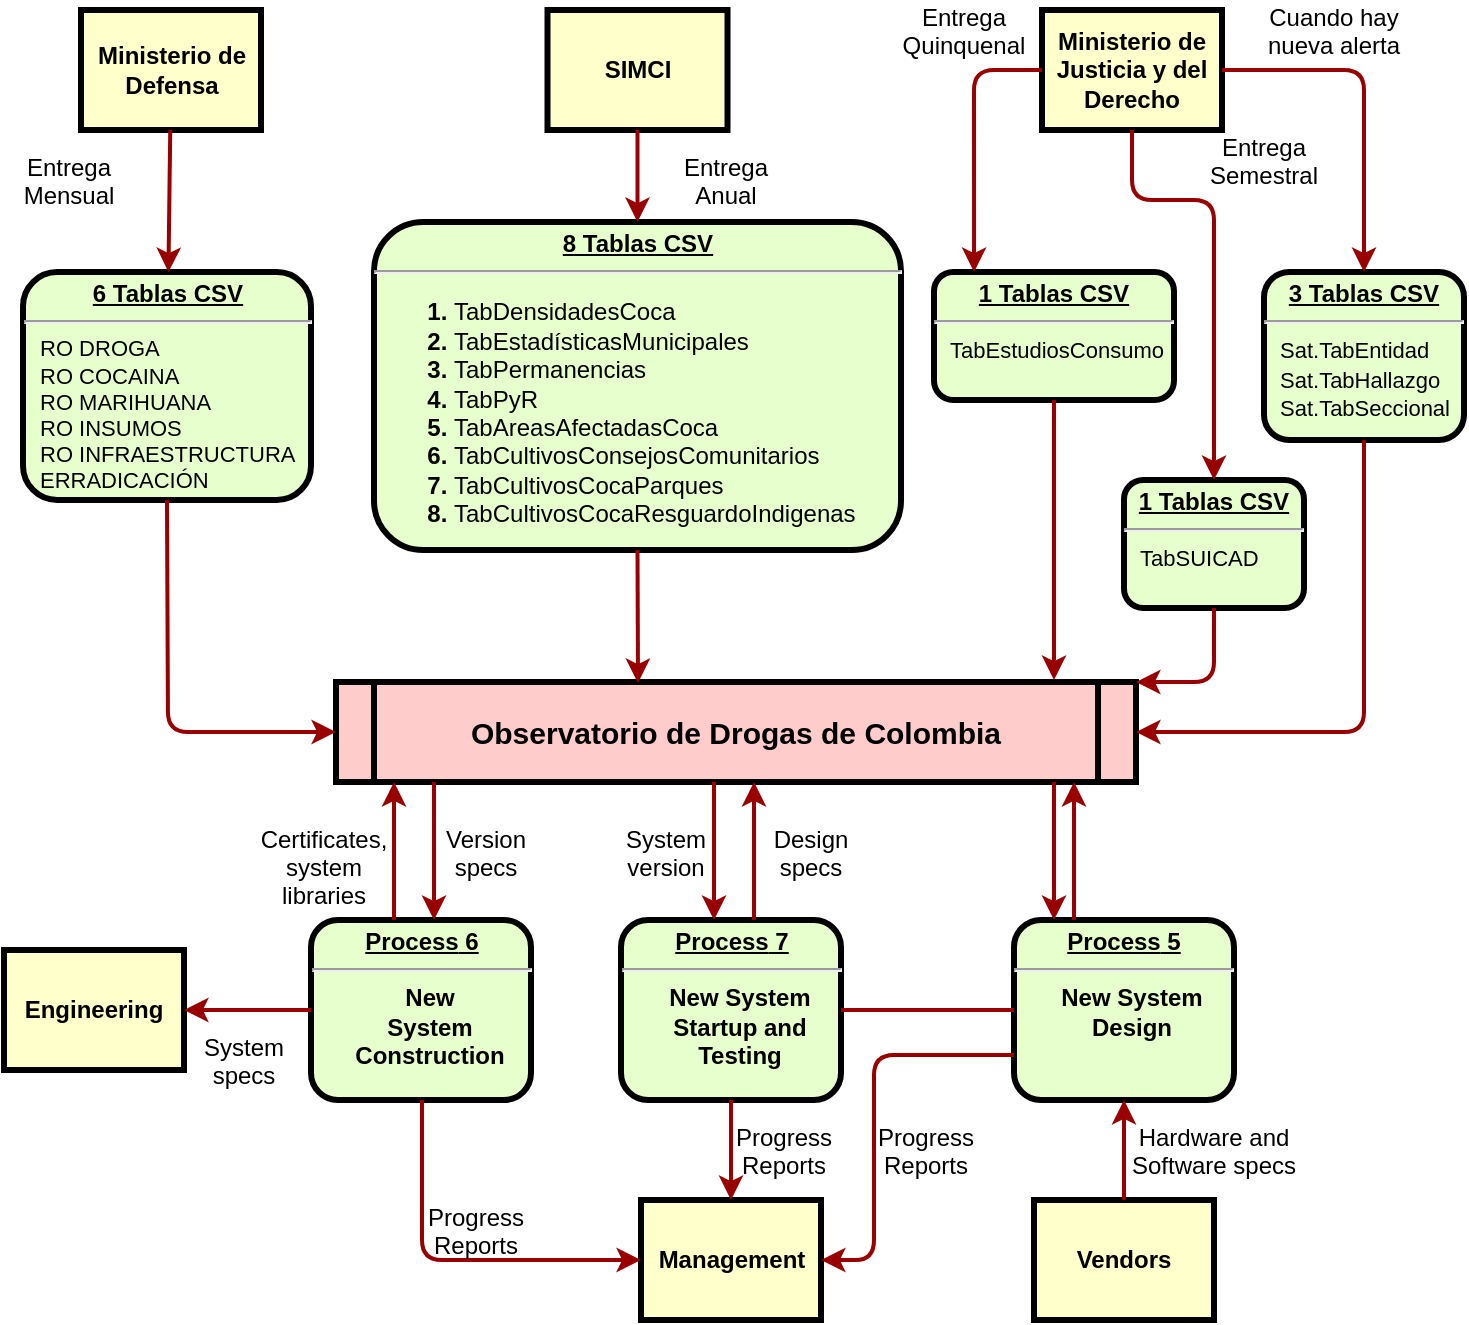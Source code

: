 <mxfile version="24.0.6" type="github">
  <diagram name="Page-1" id="c7558073-3199-34d8-9f00-42111426c3f3">
    <mxGraphModel dx="880" dy="468" grid="1" gridSize="10" guides="1" tooltips="1" connect="1" arrows="1" fold="1" page="1" pageScale="1" pageWidth="826" pageHeight="1169" background="none" math="0" shadow="0">
      <root>
        <mxCell id="0" />
        <mxCell id="1" parent="0" />
        <mxCell id="2" value="&lt;p style=&quot;margin: 0px; margin-top: 4px; text-align: center; text-decoration: underline;&quot;&gt;&lt;strong&gt;6 Tablas CSV&lt;/strong&gt;&lt;/p&gt;&lt;hr&gt;&lt;p style=&quot;text-align: left; margin: 0px 0px 0px 8px; font-size: 11px;&quot;&gt;&lt;font style=&quot;font-size: 11px; font-weight: normal;&quot;&gt;RO DROGA&lt;/font&gt;&lt;/p&gt;&lt;p style=&quot;text-align: left; margin: 0px 0px 0px 8px; font-size: 11px;&quot;&gt;&lt;font style=&quot;font-size: 11px; font-weight: normal;&quot;&gt;RO COCAINA&lt;/font&gt;&lt;/p&gt;&lt;p style=&quot;text-align: left; margin: 0px 0px 0px 8px; font-size: 11px;&quot;&gt;&lt;font style=&quot;font-size: 11px; font-weight: normal;&quot;&gt;RO MARIHUANA&lt;/font&gt;&lt;/p&gt;&lt;p style=&quot;text-align: left; margin: 0px 0px 0px 8px; font-size: 11px;&quot;&gt;&lt;font style=&quot;font-size: 11px; font-weight: normal;&quot;&gt;RO INSUMOS&lt;/font&gt;&lt;/p&gt;&lt;p style=&quot;text-align: left; margin: 0px 0px 0px 8px; font-size: 11px;&quot;&gt;&lt;font style=&quot;font-size: 11px; font-weight: normal;&quot;&gt;RO INFRAESTRUCTURA&amp;nbsp;&lt;/font&gt;&lt;/p&gt;&lt;p style=&quot;text-align: left; margin: 0px 0px 0px 8px; font-size: 11px;&quot;&gt;&lt;font style=&quot;font-size: 11px; font-weight: normal;&quot;&gt;ERRADICACIÓN&lt;/font&gt;&lt;/p&gt;" style="verticalAlign=middle;align=center;overflow=fill;fontSize=12;fontFamily=Helvetica;html=1;rounded=1;fontStyle=1;strokeWidth=3;fillColor=#E6FFCC" parent="1" vertex="1">
          <mxGeometry x="44.5" y="186" width="144" height="114" as="geometry" />
        </mxCell>
        <mxCell id="4" value="Ministerio de Defensa" style="whiteSpace=wrap;align=center;verticalAlign=middle;fontStyle=1;strokeWidth=3;fillColor=#FFFFCC" parent="1" vertex="1">
          <mxGeometry x="73.5" y="55" width="90" height="60" as="geometry" />
        </mxCell>
        <mxCell id="5" value="Observatorio de Drogas de Colombia" style="shape=process;whiteSpace=wrap;align=center;verticalAlign=middle;size=0.048;fontStyle=1;strokeWidth=3;fillColor=#FFCCCC;fontSize=15;" parent="1" vertex="1">
          <mxGeometry x="201.0" y="391" width="400" height="50" as="geometry" />
        </mxCell>
        <mxCell id="9" value="&lt;p style=&quot;margin: 0px; margin-top: 4px; text-align: center; text-decoration: underline;&quot;&gt;&lt;strong&gt;&lt;strong&gt;Process&lt;/strong&gt; 5&lt;br /&gt;&lt;/strong&gt;&lt;/p&gt;&lt;hr /&gt;&lt;p style=&quot;margin: 0px; margin-left: 8px;&quot;&gt;New System&lt;/p&gt;&lt;p style=&quot;margin: 0px; margin-left: 8px;&quot;&gt;Design&lt;/p&gt;" style="verticalAlign=middle;align=center;overflow=fill;fontSize=12;fontFamily=Helvetica;html=1;rounded=1;fontStyle=1;strokeWidth=3;fillColor=#E6FFCC" parent="1" vertex="1">
          <mxGeometry x="540" y="510" width="110" height="90" as="geometry" />
        </mxCell>
        <mxCell id="10" value="&lt;p style=&quot;margin: 0px; margin-top: 4px; text-align: center; text-decoration: underline;&quot;&gt;&lt;strong&gt;&lt;strong&gt;Process&lt;/strong&gt; 6&lt;br /&gt;&lt;/strong&gt;&lt;/p&gt;&lt;hr /&gt;&lt;p style=&quot;margin: 0px; margin-left: 8px;&quot;&gt;New&lt;/p&gt;&lt;p style=&quot;margin: 0px; margin-left: 8px;&quot;&gt;System&lt;/p&gt;&lt;p style=&quot;margin: 0px; margin-left: 8px;&quot;&gt;Construction&lt;/p&gt;" style="verticalAlign=middle;align=center;overflow=fill;fontSize=12;fontFamily=Helvetica;html=1;rounded=1;fontStyle=1;strokeWidth=3;fillColor=#E6FFCC" parent="1" vertex="1">
          <mxGeometry x="188.5" y="510" width="110" height="90" as="geometry" />
        </mxCell>
        <mxCell id="13" value="Management" style="whiteSpace=wrap;align=center;verticalAlign=middle;fontStyle=1;strokeWidth=3;fillColor=#FFFFCC" parent="1" vertex="1">
          <mxGeometry x="353.5" y="650" width="90" height="60" as="geometry" />
        </mxCell>
        <mxCell id="14" value="Engineering" style="whiteSpace=wrap;align=center;verticalAlign=middle;fontStyle=1;strokeWidth=3;fillColor=#FFFFCC" parent="1" vertex="1">
          <mxGeometry x="35.0" y="525.0" width="90" height="60" as="geometry" />
        </mxCell>
        <mxCell id="15" value="Vendors" style="whiteSpace=wrap;align=center;verticalAlign=middle;fontStyle=1;strokeWidth=3;fillColor=#FFFFCC" parent="1" vertex="1">
          <mxGeometry x="550.0" y="650" width="90" height="60" as="geometry" />
        </mxCell>
        <mxCell id="37" value="" style="edgeStyle=none;noEdgeStyle=1;strokeColor=#990000;strokeWidth=2" parent="1" source="4" target="2" edge="1">
          <mxGeometry width="100" height="100" relative="1" as="geometry">
            <mxPoint x="114.5" y="180" as="sourcePoint" />
            <mxPoint x="214.5" y="80" as="targetPoint" />
          </mxGeometry>
        </mxCell>
        <mxCell id="11" value="&lt;p style=&quot;margin: 0px; margin-top: 4px; text-align: center; text-decoration: underline;&quot;&gt;&lt;strong&gt;&lt;strong&gt;Process&lt;/strong&gt; 7&lt;br /&gt;&lt;/strong&gt;&lt;/p&gt;&lt;hr /&gt;&lt;p style=&quot;margin: 0px; margin-left: 8px;&quot;&gt;New System&lt;/p&gt;&lt;p style=&quot;margin: 0px; margin-left: 8px;&quot;&gt;Startup and&lt;/p&gt;&lt;p style=&quot;margin: 0px; margin-left: 8px;&quot;&gt;Testing&lt;/p&gt;" style="verticalAlign=middle;align=center;overflow=fill;fontSize=12;fontFamily=Helvetica;html=1;rounded=1;fontStyle=1;strokeWidth=3;fillColor=#E6FFCC" parent="1" vertex="1">
          <mxGeometry x="343.5" y="510" width="110" height="90" as="geometry" />
        </mxCell>
        <mxCell id="51" value="" style="endArrow=none;noEdgeStyle=1;strokeColor=#990000;strokeWidth=2" parent="1" source="9" target="11" edge="1">
          <mxGeometry relative="1" as="geometry">
            <mxPoint x="205.008" y="481" as="sourcePoint" />
            <mxPoint x="400.328" y="650" as="targetPoint" />
          </mxGeometry>
        </mxCell>
        <mxCell id="52" value="Entrega&#xa;Mensual" style="text;spacingTop=-5;align=center" parent="1" vertex="1">
          <mxGeometry x="52.5" y="125" width="30" height="20" as="geometry" />
        </mxCell>
        <mxCell id="56" value="" style="edgeStyle=elbowEdgeStyle;elbow=horizontal;strokeColor=#990000;strokeWidth=2;exitX=0.5;exitY=1;exitDx=0;exitDy=0;entryX=0;entryY=0.5;entryDx=0;entryDy=0;" parent="1" source="2" edge="1" target="5">
          <mxGeometry width="100" height="100" relative="1" as="geometry">
            <mxPoint x="-18" y="500" as="sourcePoint" />
            <mxPoint x="212" y="391" as="targetPoint" />
            <Array as="points">
              <mxPoint x="117" y="370" />
            </Array>
          </mxGeometry>
        </mxCell>
        <mxCell id="76" value="" style="edgeStyle=elbowEdgeStyle;elbow=horizontal;strokeColor=#990000;strokeWidth=2" parent="1" source="9" target="5" edge="1">
          <mxGeometry width="100" height="100" relative="1" as="geometry">
            <mxPoint x="420" y="580" as="sourcePoint" />
            <mxPoint x="520" y="480" as="targetPoint" />
            <Array as="points">
              <mxPoint x="570" y="470" />
            </Array>
          </mxGeometry>
        </mxCell>
        <mxCell id="77" value="" style="edgeStyle=elbowEdgeStyle;elbow=horizontal;strokeColor=#990000;strokeWidth=2" parent="1" source="5" target="9" edge="1">
          <mxGeometry width="100" height="100" relative="1" as="geometry">
            <mxPoint x="400" y="590" as="sourcePoint" />
            <mxPoint x="500" y="490" as="targetPoint" />
            <Array as="points">
              <mxPoint x="560" y="480" />
            </Array>
          </mxGeometry>
        </mxCell>
        <mxCell id="78" value="" style="edgeStyle=elbowEdgeStyle;elbow=horizontal;strokeColor=#990000;strokeWidth=2" parent="1" source="15" target="9" edge="1">
          <mxGeometry width="100" height="100" relative="1" as="geometry">
            <mxPoint x="430" y="700" as="sourcePoint" />
            <mxPoint x="530" y="600" as="targetPoint" />
          </mxGeometry>
        </mxCell>
        <mxCell id="79" value="Hardware and&#xa;Software specs" style="text;spacingTop=-5;align=center" parent="1" vertex="1">
          <mxGeometry x="625" y="610" width="30" height="20" as="geometry" />
        </mxCell>
        <mxCell id="81" value="" style="edgeStyle=elbowEdgeStyle;elbow=horizontal;exitX=0;exitY=0.75;strokeColor=#990000;strokeWidth=2" parent="1" source="9" target="13" edge="1">
          <mxGeometry width="100" height="100" relative="1" as="geometry">
            <mxPoint x="420" y="730" as="sourcePoint" />
            <mxPoint x="520" y="630" as="targetPoint" />
            <Array as="points">
              <mxPoint x="470" y="630" />
            </Array>
          </mxGeometry>
        </mxCell>
        <mxCell id="82" value="Progress&#xa;Reports" style="text;spacingTop=-5;align=center" parent="1" vertex="1">
          <mxGeometry x="481.0" y="610.0" width="30" height="20" as="geometry" />
        </mxCell>
        <mxCell id="83" value="" style="edgeStyle=elbowEdgeStyle;elbow=horizontal;strokeColor=#990000;strokeWidth=2" parent="1" source="11" target="13" edge="1">
          <mxGeometry width="100" height="100" relative="1" as="geometry">
            <mxPoint x="200" y="660.0" as="sourcePoint" />
            <mxPoint x="230.0" y="650" as="targetPoint" />
          </mxGeometry>
        </mxCell>
        <mxCell id="84" value="Progress&#xa;Reports" style="text;spacingTop=-5;align=center" parent="1" vertex="1">
          <mxGeometry x="410.0" y="610.0" width="30" height="20" as="geometry" />
        </mxCell>
        <mxCell id="85" value="" style="edgeStyle=elbowEdgeStyle;elbow=horizontal;strokeColor=#990000;strokeWidth=2" parent="1" source="10" target="13" edge="1">
          <mxGeometry width="100" height="100" relative="1" as="geometry">
            <mxPoint x="130.0" y="740" as="sourcePoint" />
            <mxPoint x="230.0" y="640" as="targetPoint" />
            <Array as="points">
              <mxPoint x="244" y="630" />
            </Array>
          </mxGeometry>
        </mxCell>
        <mxCell id="86" value="Progress&#xa;Reports" style="text;spacingTop=-5;align=center" parent="1" vertex="1">
          <mxGeometry x="256.0" y="650.0" width="30" height="20" as="geometry" />
        </mxCell>
        <mxCell id="87" value="" style="edgeStyle=elbowEdgeStyle;elbow=vertical;strokeColor=#990000;strokeWidth=2" parent="1" source="10" target="14" edge="1">
          <mxGeometry width="100" height="100" relative="1" as="geometry">
            <mxPoint x="70" y="740" as="sourcePoint" />
            <mxPoint x="170" y="640" as="targetPoint" />
          </mxGeometry>
        </mxCell>
        <mxCell id="88" value="" style="edgeStyle=elbowEdgeStyle;elbow=horizontal;strokeColor=#990000;strokeWidth=2" parent="1" source="5" target="11" edge="1">
          <mxGeometry width="100" height="100" relative="1" as="geometry">
            <mxPoint x="50" y="500" as="sourcePoint" />
            <mxPoint x="150" y="400" as="targetPoint" />
            <Array as="points">
              <mxPoint x="390" y="470" />
            </Array>
          </mxGeometry>
        </mxCell>
        <mxCell id="89" value="" style="edgeStyle=elbowEdgeStyle;elbow=horizontal;strokeColor=#990000;strokeWidth=2" parent="1" source="11" target="5" edge="1">
          <mxGeometry width="100" height="100" relative="1" as="geometry">
            <mxPoint x="60.0" y="510" as="sourcePoint" />
            <mxPoint x="160.0" y="410" as="targetPoint" />
            <Array as="points">
              <mxPoint x="410" y="470" />
            </Array>
          </mxGeometry>
        </mxCell>
        <mxCell id="90" value="Version&#xa;specs" style="text;spacingTop=-5;align=center" parent="1" vertex="1">
          <mxGeometry x="261" y="461" width="30" height="20" as="geometry" />
        </mxCell>
        <mxCell id="91" value="Certificates,&#xa;system&#xa;libraries" style="text;spacingTop=-5;align=center" parent="1" vertex="1">
          <mxGeometry x="180" y="461.0" width="30" height="20" as="geometry" />
        </mxCell>
        <mxCell id="92" value="" style="edgeStyle=elbowEdgeStyle;elbow=horizontal;strokeColor=#990000;strokeWidth=2" parent="1" source="5" target="10" edge="1">
          <mxGeometry width="100" height="100" relative="1" as="geometry">
            <mxPoint x="30.0" y="500" as="sourcePoint" />
            <mxPoint x="130.0" y="400" as="targetPoint" />
            <Array as="points">
              <mxPoint x="250" y="470" />
            </Array>
          </mxGeometry>
        </mxCell>
        <mxCell id="93" value="" style="edgeStyle=elbowEdgeStyle;elbow=horizontal;strokeColor=#990000;strokeWidth=2" parent="1" source="10" target="5" edge="1">
          <mxGeometry width="100" height="100" relative="1" as="geometry">
            <mxPoint x="40" y="510" as="sourcePoint" />
            <mxPoint x="140" y="410" as="targetPoint" />
            <Array as="points">
              <mxPoint x="230" y="470" />
            </Array>
          </mxGeometry>
        </mxCell>
        <mxCell id="94" value="System&#xa;specs" style="text;spacingTop=-5;align=center" parent="1" vertex="1">
          <mxGeometry x="140.0" y="565.0" width="30" height="20" as="geometry" />
        </mxCell>
        <mxCell id="95" value="Design&#xa;specs" style="text;spacingTop=-5;align=center" parent="1" vertex="1">
          <mxGeometry x="423.5" y="461.0" width="30" height="20" as="geometry" />
        </mxCell>
        <mxCell id="96" value="System&#xa;version" style="text;spacingTop=-5;align=center" parent="1" vertex="1">
          <mxGeometry x="351.0" y="461" width="30" height="20" as="geometry" />
        </mxCell>
        <mxCell id="7qlZIiX-SYgFlXNxfweP-97" value="&lt;p style=&quot;margin: 4px 0px 0px; text-decoration: underline;&quot;&gt;&lt;strong style=&quot;&quot;&gt;&lt;font style=&quot;font-size: 12px;&quot;&gt;8 Tablas CSV&lt;/font&gt;&lt;/strong&gt;&lt;/p&gt;&lt;hr style=&quot;text-align: left;&quot;&gt;&lt;p style=&quot;margin: 0px 0px 0px 8px;&quot;&gt;&lt;/p&gt;&lt;ol style=&quot;&quot;&gt;&lt;li style=&quot;text-align: left;&quot;&gt;&lt;span style=&quot;font-weight: normal;&quot;&gt;&lt;font style=&quot;font-size: 12px;&quot;&gt;TabDensidadesCoca&lt;/font&gt;&lt;/span&gt;&lt;/li&gt;&lt;li style=&quot;text-align: left;&quot;&gt;&lt;font style=&quot;font-size: 12px;&quot;&gt;&lt;span style=&quot;font-weight: 400;&quot;&gt;TabEstadísticasMunici&lt;/span&gt;&lt;span style=&quot;font-weight: 400; background-color: initial;&quot;&gt;pales&lt;/span&gt;&lt;/font&gt;&lt;/li&gt;&lt;li style=&quot;text-align: left;&quot;&gt;&lt;span style=&quot;background-color: initial;&quot;&gt;&lt;span style=&quot;font-weight: 400;&quot;&gt;&lt;font style=&quot;font-size: 12px;&quot;&gt;TabPermanencias&lt;/font&gt;&lt;/span&gt;&lt;/span&gt;&lt;/li&gt;&lt;li style=&quot;text-align: left;&quot;&gt;&lt;span style=&quot;background-color: initial;&quot;&gt;&lt;span style=&quot;font-weight: 400;&quot;&gt;&lt;font style=&quot;font-size: 12px;&quot;&gt;TabPyR&lt;/font&gt;&lt;/span&gt;&lt;/span&gt;&lt;/li&gt;&lt;li style=&quot;text-align: left;&quot;&gt;&lt;font style=&quot;font-size: 12px;&quot;&gt;&lt;span style=&quot;font-weight: 400;&quot;&gt;TabAreasAfectadasCo&lt;/span&gt;&lt;span style=&quot;font-weight: 400; background-color: initial;&quot;&gt;ca&lt;/span&gt;&lt;/font&gt;&lt;/li&gt;&lt;li style=&quot;text-align: left;&quot;&gt;&lt;font style=&quot;font-size: 12px;&quot;&gt;&lt;span style=&quot;font-weight: 400;&quot;&gt;TabCultivosConsejos&lt;/span&gt;&lt;span style=&quot;font-weight: 400; background-color: initial;&quot;&gt;Comunitarios&lt;/span&gt;&lt;/font&gt;&lt;/li&gt;&lt;li style=&quot;text-align: left;&quot;&gt;&lt;font style=&quot;font-size: 12px;&quot;&gt;&lt;span style=&quot;font-weight: 400;&quot;&gt;TabCultivosCocaParq&lt;/span&gt;&lt;span style=&quot;font-weight: 400; background-color: initial;&quot;&gt;ues&lt;/span&gt;&lt;/font&gt;&lt;/li&gt;&lt;li style=&quot;text-align: left;&quot;&gt;&lt;font style=&quot;font-size: 12px;&quot;&gt;&lt;span style=&quot;font-weight: 400;&quot;&gt;TabCultivosCocaResg&lt;/span&gt;&lt;span style=&quot;font-weight: 400; background-color: initial;&quot;&gt;uardoIndigenas&lt;/span&gt;&lt;/font&gt;&lt;/li&gt;&lt;/ol&gt;&lt;p&gt;&lt;/p&gt;" style="verticalAlign=middle;align=center;overflow=fill;fontSize=12;fontFamily=Helvetica;html=1;rounded=1;fontStyle=1;strokeWidth=3;fillColor=#E6FFCC" parent="1" vertex="1">
          <mxGeometry x="220" y="161" width="263.5" height="164" as="geometry" />
        </mxCell>
        <mxCell id="7qlZIiX-SYgFlXNxfweP-98" value="SIMCI" style="whiteSpace=wrap;align=center;verticalAlign=middle;fontStyle=1;strokeWidth=3;fillColor=#FFFFCC" parent="1" vertex="1">
          <mxGeometry x="306.75" y="55" width="90" height="60" as="geometry" />
        </mxCell>
        <mxCell id="7qlZIiX-SYgFlXNxfweP-100" value="" style="edgeStyle=elbowEdgeStyle;elbow=horizontal;strokeColor=#990000;strokeWidth=2;exitX=0.5;exitY=1;exitDx=0;exitDy=0;" parent="1" source="7qlZIiX-SYgFlXNxfweP-98" target="7qlZIiX-SYgFlXNxfweP-97" edge="1">
          <mxGeometry width="100" height="100" relative="1" as="geometry">
            <mxPoint x="516.75" y="75" as="sourcePoint" />
            <mxPoint x="516.75" y="141" as="targetPoint" />
            <Array as="points">
              <mxPoint x="351.75" y="145" />
            </Array>
          </mxGeometry>
        </mxCell>
        <mxCell id="7qlZIiX-SYgFlXNxfweP-101" value="Entrega&#xa;Anual" style="text;spacingTop=-5;align=center" parent="1" vertex="1">
          <mxGeometry x="381" y="125" width="30" height="20" as="geometry" />
        </mxCell>
        <mxCell id="2VJSSDCcaUOSP8XT7AO9-96" value="&lt;p style=&quot;margin: 0px; margin-top: 4px; text-align: center; text-decoration: underline;&quot;&gt;&lt;strong&gt;1 Tablas CSV&lt;/strong&gt;&lt;/p&gt;&lt;hr&gt;&lt;p style=&quot;text-align: left; margin: 0px 0px 0px 8px;&quot;&gt;&lt;span style=&quot;font-size: 11px; font-weight: 400;&quot;&gt;TabEstudiosConsumo&lt;/span&gt;&lt;br&gt;&lt;/p&gt;" style="verticalAlign=middle;align=center;overflow=fill;fontSize=12;fontFamily=Helvetica;html=1;rounded=1;fontStyle=1;strokeWidth=3;fillColor=#E6FFCC" vertex="1" parent="1">
          <mxGeometry x="500" y="186" width="120" height="64" as="geometry" />
        </mxCell>
        <mxCell id="2VJSSDCcaUOSP8XT7AO9-97" value="Ministerio de Justicia y del Derecho" style="whiteSpace=wrap;align=center;verticalAlign=middle;fontStyle=1;strokeWidth=3;fillColor=#FFFFCC" vertex="1" parent="1">
          <mxGeometry x="554" y="55" width="90" height="60" as="geometry" />
        </mxCell>
        <mxCell id="2VJSSDCcaUOSP8XT7AO9-99" value="Entrega&#xa;Quinquenal" style="text;spacingTop=-5;align=center" vertex="1" parent="1">
          <mxGeometry x="500" y="50" width="30" height="20" as="geometry" />
        </mxCell>
        <mxCell id="2VJSSDCcaUOSP8XT7AO9-100" value="&lt;p style=&quot;margin: 0px; margin-top: 4px; text-align: center; text-decoration: underline;&quot;&gt;&lt;strong&gt;1 Tablas CSV&lt;/strong&gt;&lt;/p&gt;&lt;hr&gt;&lt;p style=&quot;text-align: left; margin: 0px 0px 0px 8px;&quot;&gt;&lt;span style=&quot;font-size: 11px; font-weight: 400;&quot;&gt;TabSUICAD&lt;/span&gt;&lt;br&gt;&lt;/p&gt;" style="verticalAlign=middle;align=center;overflow=fill;fontSize=12;fontFamily=Helvetica;html=1;rounded=1;fontStyle=1;strokeWidth=3;fillColor=#E6FFCC" vertex="1" parent="1">
          <mxGeometry x="595" y="290" width="90" height="64" as="geometry" />
        </mxCell>
        <mxCell id="2VJSSDCcaUOSP8XT7AO9-102" value="" style="edgeStyle=none;noEdgeStyle=1;strokeColor=#990000;strokeWidth=2;exitX=0.5;exitY=1;exitDx=0;exitDy=0;entryX=0.5;entryY=0;entryDx=0;entryDy=0;" edge="1" parent="1" source="2VJSSDCcaUOSP8XT7AO9-97" target="2VJSSDCcaUOSP8XT7AO9-100">
          <mxGeometry width="100" height="100" relative="1" as="geometry">
            <mxPoint x="725" y="115" as="sourcePoint" />
            <mxPoint x="697" y="186" as="targetPoint" />
            <Array as="points">
              <mxPoint x="599" y="150" />
              <mxPoint x="640" y="150" />
              <mxPoint x="640" y="210" />
            </Array>
          </mxGeometry>
        </mxCell>
        <mxCell id="2VJSSDCcaUOSP8XT7AO9-103" value="Entrega&#xa;Semestral" style="text;spacingTop=-5;align=center" vertex="1" parent="1">
          <mxGeometry x="650" y="115" width="30" height="20" as="geometry" />
        </mxCell>
        <mxCell id="2VJSSDCcaUOSP8XT7AO9-104" value="" style="edgeStyle=elbowEdgeStyle;elbow=horizontal;strokeColor=#990000;strokeWidth=2;exitX=0.5;exitY=1;exitDx=0;exitDy=0;entryX=0.378;entryY=0.01;entryDx=0;entryDy=0;entryPerimeter=0;" edge="1" parent="1" source="7qlZIiX-SYgFlXNxfweP-97" target="5">
          <mxGeometry width="100" height="100" relative="1" as="geometry">
            <mxPoint x="423.5" y="243" as="sourcePoint" />
            <mxPoint x="370" y="391" as="targetPoint" />
            <Array as="points">
              <mxPoint x="352" y="360" />
            </Array>
          </mxGeometry>
        </mxCell>
        <mxCell id="2VJSSDCcaUOSP8XT7AO9-107" value="&lt;p style=&quot;margin: 0px; margin-top: 4px; text-align: center; text-decoration: underline;&quot;&gt;&lt;strong&gt;3 Tablas CSV&lt;/strong&gt;&lt;/p&gt;&lt;hr&gt;&lt;p style=&quot;text-align: left; margin: 0px 0px 0px 8px;&quot;&gt;&lt;span style=&quot;font-size: 11px; font-weight: 400;&quot;&gt;Sat.TabEntidad&lt;/span&gt;&lt;br&gt;&lt;/p&gt;&lt;p style=&quot;text-align: left; margin: 0px 0px 0px 8px;&quot;&gt;&lt;span style=&quot;font-size: 11px; font-weight: 400;&quot;&gt;Sat.TabHallazgo&lt;/span&gt;&lt;br&gt;&lt;/p&gt;&lt;p style=&quot;text-align: left; margin: 0px 0px 0px 8px;&quot;&gt;&lt;span style=&quot;font-size: 11px; font-weight: 400;&quot;&gt;Sat.TabSeccional&lt;/span&gt;&lt;br&gt;&lt;/p&gt;" style="verticalAlign=middle;align=center;overflow=fill;fontSize=12;fontFamily=Helvetica;html=1;rounded=1;fontStyle=1;strokeWidth=3;fillColor=#E6FFCC" vertex="1" parent="1">
          <mxGeometry x="665" y="186" width="100" height="84" as="geometry" />
        </mxCell>
        <mxCell id="2VJSSDCcaUOSP8XT7AO9-110" value="" style="endArrow=classic;html=1;rounded=1;entryX=1;entryY=0;entryDx=0;entryDy=0;exitX=0.5;exitY=1;exitDx=0;exitDy=0;strokeColor=#990000;strokeWidth=2;curved=0;" edge="1" parent="1" source="2VJSSDCcaUOSP8XT7AO9-100" target="5">
          <mxGeometry width="50" height="50" relative="1" as="geometry">
            <mxPoint x="370" y="250" as="sourcePoint" />
            <mxPoint x="420" y="200" as="targetPoint" />
            <Array as="points">
              <mxPoint x="640" y="391" />
            </Array>
          </mxGeometry>
        </mxCell>
        <mxCell id="2VJSSDCcaUOSP8XT7AO9-111" value="" style="endArrow=classic;html=1;rounded=1;entryX=0.5;entryY=0;entryDx=0;entryDy=0;exitX=1;exitY=0.5;exitDx=0;exitDy=0;curved=0;strokeColor=#990000;strokeWidth=2;" edge="1" parent="1" source="2VJSSDCcaUOSP8XT7AO9-97" target="2VJSSDCcaUOSP8XT7AO9-107">
          <mxGeometry width="50" height="50" relative="1" as="geometry">
            <mxPoint x="370" y="250" as="sourcePoint" />
            <mxPoint x="420" y="200" as="targetPoint" />
            <Array as="points">
              <mxPoint x="715" y="85" />
            </Array>
          </mxGeometry>
        </mxCell>
        <mxCell id="2VJSSDCcaUOSP8XT7AO9-114" value="Cuando hay&#xa;nueva alerta" style="text;spacingTop=-5;align=center" vertex="1" parent="1">
          <mxGeometry x="685" y="50" width="30" height="20" as="geometry" />
        </mxCell>
        <mxCell id="2VJSSDCcaUOSP8XT7AO9-115" value="" style="endArrow=classic;html=1;rounded=1;entryX=0.167;entryY=0;entryDx=0;entryDy=0;exitX=0;exitY=0.5;exitDx=0;exitDy=0;curved=0;strokeColor=#990000;strokeWidth=2;entryPerimeter=0;" edge="1" parent="1" source="2VJSSDCcaUOSP8XT7AO9-97" target="2VJSSDCcaUOSP8XT7AO9-96">
          <mxGeometry width="50" height="50" relative="1" as="geometry">
            <mxPoint x="370" y="250" as="sourcePoint" />
            <mxPoint x="420" y="200" as="targetPoint" />
            <Array as="points">
              <mxPoint x="520" y="85" />
            </Array>
          </mxGeometry>
        </mxCell>
        <mxCell id="2VJSSDCcaUOSP8XT7AO9-119" value="" style="endArrow=classic;html=1;rounded=1;entryX=1;entryY=0.5;entryDx=0;entryDy=0;exitX=0.5;exitY=1;exitDx=0;exitDy=0;curved=0;strokeColor=#990000;strokeWidth=2;" edge="1" parent="1" source="2VJSSDCcaUOSP8XT7AO9-107" target="5">
          <mxGeometry width="50" height="50" relative="1" as="geometry">
            <mxPoint x="310" y="350" as="sourcePoint" />
            <mxPoint x="360" y="300" as="targetPoint" />
            <Array as="points">
              <mxPoint x="715" y="416" />
            </Array>
          </mxGeometry>
        </mxCell>
        <mxCell id="2VJSSDCcaUOSP8XT7AO9-120" value="" style="endArrow=classic;html=1;rounded=0;exitX=0.5;exitY=1;exitDx=0;exitDy=0;strokeColor=#990000;strokeWidth=2;" edge="1" parent="1" source="2VJSSDCcaUOSP8XT7AO9-96">
          <mxGeometry width="50" height="50" relative="1" as="geometry">
            <mxPoint x="450" y="320" as="sourcePoint" />
            <mxPoint x="560" y="390" as="targetPoint" />
          </mxGeometry>
        </mxCell>
      </root>
    </mxGraphModel>
  </diagram>
</mxfile>
